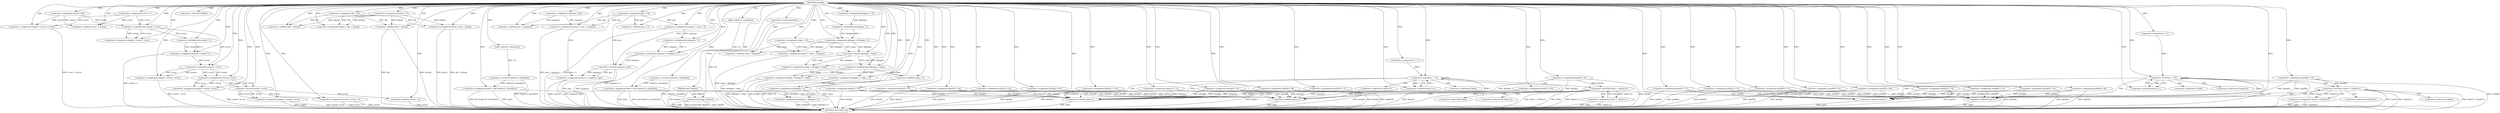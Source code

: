 digraph inzbyllo {  
"5902958103587416548" [label = "(METHOD,inzbyllo)" ]
"5902958103587416868" [label = "(METHOD_RETURN,void)" ]
"5902958103587416549" [label = "(PARAM,char* ftkqrwi)" ]
"5902958103587416552" [label = "(<operator>.assignment,ieurml = 80)" ]
"5902958103587416558" [label = "(<operator>.assignment,xvvwc = 1)" ]
"5902958103587416562" [label = "(<operator>.assignment,mzgouye = 44)" ]
"5902958103587416565" [label = "(<operator>.assignment,nybrf = (int*)calloc(10, sizeof(int)))" ]
"5902958103587416567" [label = "(<operator>.cast,(int*)calloc(10, sizeof(int)))" ]
"5902958103587416569" [label = "(calloc,calloc(10, sizeof(int)))" ]
"5902958103587416571" [label = "(<operator>.sizeOf,sizeof(int))" ]
"5902958103587416575" [label = "(<operator>.assignment,kzfsojx = 72)" ]
"5902958103587416579" [label = "(<operator>.assignment,hkt = 28)" ]
"5902958103587416582" [label = "(<operator>.assignment,mtqpxl = xvvwc + ieurml)" ]
"5902958103587416584" [label = "(<operator>.addition,xvvwc + ieurml)" ]
"5902958103587416588" [label = "(<operator>.assignment,gwr = 38)" ]
"5902958103587416593" [label = "(<operator>.assignment,kfytgqse = 19)" ]
"5902958103587416596" [label = "(<operator>.assignment,kshvq = hkt + kzfsojx)" ]
"5902958103587416598" [label = "(<operator>.addition,hkt + kzfsojx)" ]
"5902958103587416601" [label = "(<operator>.assignment,hhxx = (int*)calloc(12, sizeof(int)))" ]
"5902958103587416603" [label = "(<operator>.cast,(int*)calloc(12, sizeof(int)))" ]
"5902958103587416605" [label = "(calloc,calloc(12, sizeof(int)))" ]
"5902958103587416607" [label = "(<operator>.sizeOf,sizeof(int))" ]
"5902958103587416610" [label = "(<operator>.assignment,vtqea = 10)" ]
"5902958103587416613" [label = "(<operator>.assignment,hhxx[0] = 31)" ]
"5902958103587416620" [label = "(<operator>.assignment,muonco = gwr + mzgouye)" ]
"5902958103587416622" [label = "(<operator>.addition,gwr + mzgouye)" ]
"5902958103587416625" [label = "(<operator>.assignment,nybrf[0] = 15)" ]
"5902958103587416630" [label = "(<operator>.assignment,mtqpxl = ieurml * xvvwc)" ]
"5902958103587416632" [label = "(<operator>.multiplication,ieurml * xvvwc)" ]
"5902958103587416635" [label = "(strcpy,strcpy(clqgy, ftkqrwi))" ]
"5902958103587416638" [label = "(<operator>.assignment,mzgouye = gwr + 6)" ]
"5902958103587416640" [label = "(<operator>.addition,gwr + 6)" ]
"5902958103587416643" [label = "(<operator>.assignment,hhxx[1] = 13)" ]
"5902958103587416648" [label = "(<operator>.assignment,nybrf[1] = 77)" ]
"5902958103587416653" [label = "(<operator>.assignment,ieurml = ieurml * 2)" ]
"5902958103587416655" [label = "(<operator>.multiplication,ieurml * 2)" ]
"5902958103587416658" [label = "(<operator>.assignment,hhxx[2] = 67)" ]
"5902958103587416663" [label = "(<operator>.assignment,mtqpxl = ieurml - xvvwc)" ]
"5902958103587416665" [label = "(<operator>.subtraction,ieurml - xvvwc)" ]
"5902958103587416668" [label = "(<operator>.assignment,mtqpxl = ieurml * xvvwc)" ]
"5902958103587416670" [label = "(<operator>.multiplication,ieurml * xvvwc)" ]
"5902958103587416673" [label = "(<operator>.assignment,kshvq = hkt + kzfsojx)" ]
"5902958103587416675" [label = "(<operator>.addition,hkt + kzfsojx)" ]
"5902958103587416678" [label = "(<operator>.assignment,nybrf[2] = 15)" ]
"5902958103587416683" [label = "(<operator>.assignment,hhxx[3] = 62)" ]
"5902958103587416689" [label = "(<operator>.assignment,nybrf[3] = 86)" ]
"5902958103587416694" [label = "(<operator>.assignment,kfytgqse = kfytgqse * 2)" ]
"5902958103587416696" [label = "(<operator>.multiplication,kfytgqse * 2)" ]
"5902958103587416699" [label = "(<operator>.assignment,hhxx[4] = 92)" ]
"5902958103587416704" [label = "(<operator>.assignment,mzgouye = mzgouye * 2)" ]
"5902958103587416706" [label = "(<operator>.multiplication,mzgouye * 2)" ]
"5902958103587416709" [label = "(<operator>.assignment,hhxx[5] = 40)" ]
"5902958103587416714" [label = "(<operator>.assignment,hhxx[6] = 78)" ]
"5902958103587416719" [label = "(<operator>.assignment,mtqpxl = ieurml / xvvwc)" ]
"5902958103587416721" [label = "(<operator>.division,ieurml / xvvwc)" ]
"5902958103587416724" [label = "(<operator>.assignment,hhxx[7] = 95)" ]
"5902958103587416729" [label = "(<operator>.assignment,ieurml = xvvwc + 6)" ]
"5902958103587416731" [label = "(<operator>.addition,xvvwc + 6)" ]
"5902958103587416734" [label = "(<operator>.assignment,muonco = mzgouye / gwr)" ]
"5902958103587416736" [label = "(<operator>.division,mzgouye / gwr)" ]
"5902958103587416739" [label = "(<operator>.assignment,hhxx[8] = 45)" ]
"5902958103587416744" [label = "(<operator>.assignment,nybrf[4] = 91)" ]
"5902958103587416749" [label = "(<operator>.assignment,hhxx[9] = 80)" ]
"5902958103587416754" [label = "(<operator>.assignment,nybrf[5] = 25)" ]
"5902958103587416759" [label = "(<operator>.assignment,hhxx[10] = 72)" ]
"5902958103587416764" [label = "(<operator>.assignment,hsafpy = vtqea + kfytgqse)" ]
"5902958103587416766" [label = "(<operator>.addition,vtqea + kfytgqse)" ]
"5902958103587416769" [label = "(<operator>.assignment,hsafpy = kfytgqse / vtqea)" ]
"5902958103587416771" [label = "(<operator>.division,kfytgqse / vtqea)" ]
"5902958103587416774" [label = "(<operator>.assignment,hhxx[11] = 18)" ]
"5902958103587416779" [label = "(<operator>.assignment,hsafpy = kfytgqse * vtqea)" ]
"5902958103587416781" [label = "(<operator>.multiplication,kfytgqse * vtqea)" ]
"5902958103587416784" [label = "(<operator>.assignment,kfytgqse = vtqea + 6)" ]
"5902958103587416786" [label = "(<operator>.addition,vtqea + 6)" ]
"5902958103587416789" [label = "(<operator>.assignment,nybrf[6] = 64)" ]
"5902958103587416796" [label = "(<operator>.assignment,i = 1)" ]
"5902958103587416799" [label = "(<operator>.lessThan,i < 12)" ]
"5902958103587416802" [label = "(<operator>.postIncrement,i++)" ]
"5902958103587416806" [label = "(<operator>.lessThan,*hhxx < *(hhxx+i))" ]
"5902958103587416810" [label = "(<operator>.addition,hhxx+i)" ]
"5902958103587416814" [label = "(<operator>.assignment,*hhxx = *(hhxx+i))" ]
"5902958103587416818" [label = "(<operator>.addition,hhxx+i)" ]
"5902958103587416821" [label = "(<operator>.assignment,kfytgqse = kfytgqse * 2)" ]
"5902958103587416823" [label = "(<operator>.multiplication,kfytgqse * 2)" ]
"5902958103587416826" [label = "(<operator>.assignment,nybrf[7] = 78)" ]
"5902958103587416831" [label = "(<operator>.assignment,nybrf[8] = 14)" ]
"5902958103587416836" [label = "(<operator>.assignment,nybrf[9] = 54)" ]
"5902958103587416843" [label = "(<operator>.assignment,i = 1)" ]
"5902958103587416846" [label = "(<operator>.lessThan,i < 10)" ]
"5902958103587416849" [label = "(<operator>.postIncrement,i++)" ]
"5902958103587416853" [label = "(<operator>.lessThan,*nybrf < *(nybrf+i))" ]
"5902958103587416857" [label = "(<operator>.addition,nybrf+i)" ]
"5902958103587416861" [label = "(<operator>.assignment,*nybrf = *(nybrf+i))" ]
"5902958103587416865" [label = "(<operator>.addition,nybrf+i)" ]
"5902958103587416807" [label = "(<operator>.indirection,*hhxx)" ]
"5902958103587416809" [label = "(<operator>.indirection,*(hhxx+i))" ]
"5902958103587416815" [label = "(<operator>.indirection,*hhxx)" ]
"5902958103587416817" [label = "(<operator>.indirection,*(hhxx+i))" ]
"5902958103587416854" [label = "(<operator>.indirection,*nybrf)" ]
"5902958103587416856" [label = "(<operator>.indirection,*(nybrf+i))" ]
"5902958103587416862" [label = "(<operator>.indirection,*nybrf)" ]
"5902958103587416864" [label = "(<operator>.indirection,*(nybrf+i))" ]
  "5902958103587416810" -> "5902958103587416868"  [ label = "DDG: hhxx"] 
  "5902958103587416779" -> "5902958103587416868"  [ label = "DDG: kfytgqse * vtqea"] 
  "5902958103587416836" -> "5902958103587416868"  [ label = "DDG: nybrf[9]"] 
  "5902958103587416754" -> "5902958103587416868"  [ label = "DDG: nybrf[5]"] 
  "5902958103587416635" -> "5902958103587416868"  [ label = "DDG: clqgy"] 
  "5902958103587416814" -> "5902958103587416868"  [ label = "DDG: *hhxx"] 
  "5902958103587416675" -> "5902958103587416868"  [ label = "DDG: hkt"] 
  "5902958103587416658" -> "5902958103587416868"  [ label = "DDG: hhxx[2]"] 
  "5902958103587416744" -> "5902958103587416868"  [ label = "DDG: nybrf[4]"] 
  "5902958103587416678" -> "5902958103587416868"  [ label = "DDG: nybrf[2]"] 
  "5902958103587416764" -> "5902958103587416868"  [ label = "DDG: vtqea + kfytgqse"] 
  "5902958103587416565" -> "5902958103587416868"  [ label = "DDG: (int*)calloc(10, sizeof(int))"] 
  "5902958103587416683" -> "5902958103587416868"  [ label = "DDG: hhxx[3]"] 
  "5902958103587416704" -> "5902958103587416868"  [ label = "DDG: mzgouye * 2"] 
  "5902958103587416734" -> "5902958103587416868"  [ label = "DDG: mzgouye / gwr"] 
  "5902958103587416648" -> "5902958103587416868"  [ label = "DDG: nybrf[1]"] 
  "5902958103587416806" -> "5902958103587416868"  [ label = "DDG: *hhxx < *(hhxx+i)"] 
  "5902958103587416638" -> "5902958103587416868"  [ label = "DDG: gwr + 6"] 
  "5902958103587416689" -> "5902958103587416868"  [ label = "DDG: nybrf[3]"] 
  "5902958103587416729" -> "5902958103587416868"  [ label = "DDG: xvvwc + 6"] 
  "5902958103587416806" -> "5902958103587416868"  [ label = "DDG: *hhxx"] 
  "5902958103587416779" -> "5902958103587416868"  [ label = "DDG: hsafpy"] 
  "5902958103587416719" -> "5902958103587416868"  [ label = "DDG: mtqpxl"] 
  "5902958103587416749" -> "5902958103587416868"  [ label = "DDG: hhxx[9]"] 
  "5902958103587416668" -> "5902958103587416868"  [ label = "DDG: ieurml * xvvwc"] 
  "5902958103587416673" -> "5902958103587416868"  [ label = "DDG: kshvq"] 
  "5902958103587416567" -> "5902958103587416868"  [ label = "DDG: calloc(10, sizeof(int))"] 
  "5902958103587416818" -> "5902958103587416868"  [ label = "DDG: hhxx"] 
  "5902958103587416736" -> "5902958103587416868"  [ label = "DDG: gwr"] 
  "5902958103587416607" -> "5902958103587416868"  [ label = "DDG: int"] 
  "5902958103587416759" -> "5902958103587416868"  [ label = "DDG: hhxx[10]"] 
  "5902958103587416821" -> "5902958103587416868"  [ label = "DDG: kfytgqse"] 
  "5902958103587416734" -> "5902958103587416868"  [ label = "DDG: muonco"] 
  "5902958103587416736" -> "5902958103587416868"  [ label = "DDG: mzgouye"] 
  "5902958103587416714" -> "5902958103587416868"  [ label = "DDG: hhxx[6]"] 
  "5902958103587416673" -> "5902958103587416868"  [ label = "DDG: hkt + kzfsojx"] 
  "5902958103587416699" -> "5902958103587416868"  [ label = "DDG: hhxx[4]"] 
  "5902958103587416643" -> "5902958103587416868"  [ label = "DDG: hhxx[1]"] 
  "5902958103587416731" -> "5902958103587416868"  [ label = "DDG: xvvwc"] 
  "5902958103587416806" -> "5902958103587416868"  [ label = "DDG: *(hhxx+i)"] 
  "5902958103587416786" -> "5902958103587416868"  [ label = "DDG: vtqea"] 
  "5902958103587416603" -> "5902958103587416868"  [ label = "DDG: calloc(12, sizeof(int))"] 
  "5902958103587416821" -> "5902958103587416868"  [ label = "DDG: kfytgqse * 2"] 
  "5902958103587416582" -> "5902958103587416868"  [ label = "DDG: xvvwc + ieurml"] 
  "5902958103587416853" -> "5902958103587416868"  [ label = "DDG: *nybrf"] 
  "5902958103587416831" -> "5902958103587416868"  [ label = "DDG: nybrf[8]"] 
  "5902958103587416663" -> "5902958103587416868"  [ label = "DDG: ieurml - xvvwc"] 
  "5902958103587416826" -> "5902958103587416868"  [ label = "DDG: nybrf[7]"] 
  "5902958103587416620" -> "5902958103587416868"  [ label = "DDG: gwr + mzgouye"] 
  "5902958103587416565" -> "5902958103587416868"  [ label = "DDG: nybrf"] 
  "5902958103587416719" -> "5902958103587416868"  [ label = "DDG: ieurml / xvvwc"] 
  "5902958103587416853" -> "5902958103587416868"  [ label = "DDG: *(nybrf+i)"] 
  "5902958103587416709" -> "5902958103587416868"  [ label = "DDG: hhxx[5]"] 
  "5902958103587416769" -> "5902958103587416868"  [ label = "DDG: kfytgqse / vtqea"] 
  "5902958103587416814" -> "5902958103587416868"  [ label = "DDG: *(hhxx+i)"] 
  "5902958103587416861" -> "5902958103587416868"  [ label = "DDG: *nybrf"] 
  "5902958103587416625" -> "5902958103587416868"  [ label = "DDG: nybrf[0]"] 
  "5902958103587416799" -> "5902958103587416868"  [ label = "DDG: i < 12"] 
  "5902958103587416857" -> "5902958103587416868"  [ label = "DDG: nybrf"] 
  "5902958103587416601" -> "5902958103587416868"  [ label = "DDG: hhxx"] 
  "5902958103587416739" -> "5902958103587416868"  [ label = "DDG: hhxx[8]"] 
  "5902958103587416601" -> "5902958103587416868"  [ label = "DDG: (int*)calloc(12, sizeof(int))"] 
  "5902958103587416846" -> "5902958103587416868"  [ label = "DDG: i"] 
  "5902958103587416653" -> "5902958103587416868"  [ label = "DDG: ieurml * 2"] 
  "5902958103587416549" -> "5902958103587416868"  [ label = "DDG: ftkqrwi"] 
  "5902958103587416724" -> "5902958103587416868"  [ label = "DDG: hhxx[7]"] 
  "5902958103587416846" -> "5902958103587416868"  [ label = "DDG: i < 10"] 
  "5902958103587416635" -> "5902958103587416868"  [ label = "DDG: strcpy(clqgy, ftkqrwi)"] 
  "5902958103587416789" -> "5902958103587416868"  [ label = "DDG: nybrf[6]"] 
  "5902958103587416861" -> "5902958103587416868"  [ label = "DDG: *(nybrf+i)"] 
  "5902958103587416865" -> "5902958103587416868"  [ label = "DDG: nybrf"] 
  "5902958103587416675" -> "5902958103587416868"  [ label = "DDG: kzfsojx"] 
  "5902958103587416729" -> "5902958103587416868"  [ label = "DDG: ieurml"] 
  "5902958103587416853" -> "5902958103587416868"  [ label = "DDG: *nybrf < *(nybrf+i)"] 
  "5902958103587416784" -> "5902958103587416868"  [ label = "DDG: vtqea + 6"] 
  "5902958103587416774" -> "5902958103587416868"  [ label = "DDG: hhxx[11]"] 
  "5902958103587416635" -> "5902958103587416868"  [ label = "DDG: ftkqrwi"] 
  "5902958103587416613" -> "5902958103587416868"  [ label = "DDG: hhxx[0]"] 
  "5902958103587416548" -> "5902958103587416549"  [ label = "DDG: "] 
  "5902958103587416548" -> "5902958103587416552"  [ label = "DDG: "] 
  "5902958103587416548" -> "5902958103587416558"  [ label = "DDG: "] 
  "5902958103587416548" -> "5902958103587416562"  [ label = "DDG: "] 
  "5902958103587416567" -> "5902958103587416565"  [ label = "DDG: calloc(10, sizeof(int))"] 
  "5902958103587416548" -> "5902958103587416565"  [ label = "DDG: "] 
  "5902958103587416569" -> "5902958103587416567"  [ label = "DDG: 10"] 
  "5902958103587416548" -> "5902958103587416569"  [ label = "DDG: "] 
  "5902958103587416548" -> "5902958103587416571"  [ label = "DDG: "] 
  "5902958103587416548" -> "5902958103587416575"  [ label = "DDG: "] 
  "5902958103587416548" -> "5902958103587416579"  [ label = "DDG: "] 
  "5902958103587416558" -> "5902958103587416582"  [ label = "DDG: xvvwc"] 
  "5902958103587416548" -> "5902958103587416582"  [ label = "DDG: "] 
  "5902958103587416552" -> "5902958103587416582"  [ label = "DDG: ieurml"] 
  "5902958103587416558" -> "5902958103587416584"  [ label = "DDG: xvvwc"] 
  "5902958103587416548" -> "5902958103587416584"  [ label = "DDG: "] 
  "5902958103587416552" -> "5902958103587416584"  [ label = "DDG: ieurml"] 
  "5902958103587416548" -> "5902958103587416588"  [ label = "DDG: "] 
  "5902958103587416548" -> "5902958103587416593"  [ label = "DDG: "] 
  "5902958103587416579" -> "5902958103587416596"  [ label = "DDG: hkt"] 
  "5902958103587416548" -> "5902958103587416596"  [ label = "DDG: "] 
  "5902958103587416575" -> "5902958103587416596"  [ label = "DDG: kzfsojx"] 
  "5902958103587416579" -> "5902958103587416598"  [ label = "DDG: hkt"] 
  "5902958103587416548" -> "5902958103587416598"  [ label = "DDG: "] 
  "5902958103587416575" -> "5902958103587416598"  [ label = "DDG: kzfsojx"] 
  "5902958103587416603" -> "5902958103587416601"  [ label = "DDG: calloc(12, sizeof(int))"] 
  "5902958103587416548" -> "5902958103587416601"  [ label = "DDG: "] 
  "5902958103587416605" -> "5902958103587416603"  [ label = "DDG: 12"] 
  "5902958103587416548" -> "5902958103587416605"  [ label = "DDG: "] 
  "5902958103587416548" -> "5902958103587416607"  [ label = "DDG: "] 
  "5902958103587416548" -> "5902958103587416610"  [ label = "DDG: "] 
  "5902958103587416548" -> "5902958103587416613"  [ label = "DDG: "] 
  "5902958103587416588" -> "5902958103587416620"  [ label = "DDG: gwr"] 
  "5902958103587416548" -> "5902958103587416620"  [ label = "DDG: "] 
  "5902958103587416562" -> "5902958103587416620"  [ label = "DDG: mzgouye"] 
  "5902958103587416588" -> "5902958103587416622"  [ label = "DDG: gwr"] 
  "5902958103587416548" -> "5902958103587416622"  [ label = "DDG: "] 
  "5902958103587416562" -> "5902958103587416622"  [ label = "DDG: mzgouye"] 
  "5902958103587416548" -> "5902958103587416625"  [ label = "DDG: "] 
  "5902958103587416632" -> "5902958103587416630"  [ label = "DDG: ieurml"] 
  "5902958103587416632" -> "5902958103587416630"  [ label = "DDG: xvvwc"] 
  "5902958103587416548" -> "5902958103587416630"  [ label = "DDG: "] 
  "5902958103587416548" -> "5902958103587416632"  [ label = "DDG: "] 
  "5902958103587416552" -> "5902958103587416632"  [ label = "DDG: ieurml"] 
  "5902958103587416558" -> "5902958103587416632"  [ label = "DDG: xvvwc"] 
  "5902958103587416548" -> "5902958103587416635"  [ label = "DDG: "] 
  "5902958103587416549" -> "5902958103587416635"  [ label = "DDG: ftkqrwi"] 
  "5902958103587416548" -> "5902958103587416638"  [ label = "DDG: "] 
  "5902958103587416588" -> "5902958103587416638"  [ label = "DDG: gwr"] 
  "5902958103587416548" -> "5902958103587416640"  [ label = "DDG: "] 
  "5902958103587416588" -> "5902958103587416640"  [ label = "DDG: gwr"] 
  "5902958103587416548" -> "5902958103587416643"  [ label = "DDG: "] 
  "5902958103587416548" -> "5902958103587416648"  [ label = "DDG: "] 
  "5902958103587416655" -> "5902958103587416653"  [ label = "DDG: ieurml"] 
  "5902958103587416655" -> "5902958103587416653"  [ label = "DDG: 2"] 
  "5902958103587416548" -> "5902958103587416653"  [ label = "DDG: "] 
  "5902958103587416632" -> "5902958103587416655"  [ label = "DDG: ieurml"] 
  "5902958103587416548" -> "5902958103587416655"  [ label = "DDG: "] 
  "5902958103587416548" -> "5902958103587416658"  [ label = "DDG: "] 
  "5902958103587416665" -> "5902958103587416663"  [ label = "DDG: ieurml"] 
  "5902958103587416665" -> "5902958103587416663"  [ label = "DDG: xvvwc"] 
  "5902958103587416548" -> "5902958103587416663"  [ label = "DDG: "] 
  "5902958103587416653" -> "5902958103587416665"  [ label = "DDG: ieurml"] 
  "5902958103587416548" -> "5902958103587416665"  [ label = "DDG: "] 
  "5902958103587416632" -> "5902958103587416665"  [ label = "DDG: xvvwc"] 
  "5902958103587416670" -> "5902958103587416668"  [ label = "DDG: ieurml"] 
  "5902958103587416670" -> "5902958103587416668"  [ label = "DDG: xvvwc"] 
  "5902958103587416548" -> "5902958103587416668"  [ label = "DDG: "] 
  "5902958103587416665" -> "5902958103587416670"  [ label = "DDG: ieurml"] 
  "5902958103587416548" -> "5902958103587416670"  [ label = "DDG: "] 
  "5902958103587416665" -> "5902958103587416670"  [ label = "DDG: xvvwc"] 
  "5902958103587416548" -> "5902958103587416673"  [ label = "DDG: "] 
  "5902958103587416579" -> "5902958103587416673"  [ label = "DDG: hkt"] 
  "5902958103587416575" -> "5902958103587416673"  [ label = "DDG: kzfsojx"] 
  "5902958103587416548" -> "5902958103587416675"  [ label = "DDG: "] 
  "5902958103587416579" -> "5902958103587416675"  [ label = "DDG: hkt"] 
  "5902958103587416575" -> "5902958103587416675"  [ label = "DDG: kzfsojx"] 
  "5902958103587416548" -> "5902958103587416678"  [ label = "DDG: "] 
  "5902958103587416548" -> "5902958103587416683"  [ label = "DDG: "] 
  "5902958103587416548" -> "5902958103587416689"  [ label = "DDG: "] 
  "5902958103587416696" -> "5902958103587416694"  [ label = "DDG: kfytgqse"] 
  "5902958103587416696" -> "5902958103587416694"  [ label = "DDG: 2"] 
  "5902958103587416548" -> "5902958103587416694"  [ label = "DDG: "] 
  "5902958103587416593" -> "5902958103587416696"  [ label = "DDG: kfytgqse"] 
  "5902958103587416548" -> "5902958103587416696"  [ label = "DDG: "] 
  "5902958103587416548" -> "5902958103587416699"  [ label = "DDG: "] 
  "5902958103587416706" -> "5902958103587416704"  [ label = "DDG: mzgouye"] 
  "5902958103587416706" -> "5902958103587416704"  [ label = "DDG: 2"] 
  "5902958103587416548" -> "5902958103587416704"  [ label = "DDG: "] 
  "5902958103587416638" -> "5902958103587416706"  [ label = "DDG: mzgouye"] 
  "5902958103587416548" -> "5902958103587416706"  [ label = "DDG: "] 
  "5902958103587416548" -> "5902958103587416709"  [ label = "DDG: "] 
  "5902958103587416548" -> "5902958103587416714"  [ label = "DDG: "] 
  "5902958103587416721" -> "5902958103587416719"  [ label = "DDG: ieurml"] 
  "5902958103587416721" -> "5902958103587416719"  [ label = "DDG: xvvwc"] 
  "5902958103587416548" -> "5902958103587416719"  [ label = "DDG: "] 
  "5902958103587416670" -> "5902958103587416721"  [ label = "DDG: ieurml"] 
  "5902958103587416548" -> "5902958103587416721"  [ label = "DDG: "] 
  "5902958103587416670" -> "5902958103587416721"  [ label = "DDG: xvvwc"] 
  "5902958103587416548" -> "5902958103587416724"  [ label = "DDG: "] 
  "5902958103587416721" -> "5902958103587416729"  [ label = "DDG: xvvwc"] 
  "5902958103587416548" -> "5902958103587416729"  [ label = "DDG: "] 
  "5902958103587416721" -> "5902958103587416731"  [ label = "DDG: xvvwc"] 
  "5902958103587416548" -> "5902958103587416731"  [ label = "DDG: "] 
  "5902958103587416736" -> "5902958103587416734"  [ label = "DDG: mzgouye"] 
  "5902958103587416736" -> "5902958103587416734"  [ label = "DDG: gwr"] 
  "5902958103587416548" -> "5902958103587416734"  [ label = "DDG: "] 
  "5902958103587416704" -> "5902958103587416736"  [ label = "DDG: mzgouye"] 
  "5902958103587416548" -> "5902958103587416736"  [ label = "DDG: "] 
  "5902958103587416588" -> "5902958103587416736"  [ label = "DDG: gwr"] 
  "5902958103587416548" -> "5902958103587416739"  [ label = "DDG: "] 
  "5902958103587416548" -> "5902958103587416744"  [ label = "DDG: "] 
  "5902958103587416548" -> "5902958103587416749"  [ label = "DDG: "] 
  "5902958103587416548" -> "5902958103587416754"  [ label = "DDG: "] 
  "5902958103587416548" -> "5902958103587416759"  [ label = "DDG: "] 
  "5902958103587416610" -> "5902958103587416764"  [ label = "DDG: vtqea"] 
  "5902958103587416548" -> "5902958103587416764"  [ label = "DDG: "] 
  "5902958103587416694" -> "5902958103587416764"  [ label = "DDG: kfytgqse"] 
  "5902958103587416610" -> "5902958103587416766"  [ label = "DDG: vtqea"] 
  "5902958103587416548" -> "5902958103587416766"  [ label = "DDG: "] 
  "5902958103587416694" -> "5902958103587416766"  [ label = "DDG: kfytgqse"] 
  "5902958103587416771" -> "5902958103587416769"  [ label = "DDG: kfytgqse"] 
  "5902958103587416771" -> "5902958103587416769"  [ label = "DDG: vtqea"] 
  "5902958103587416548" -> "5902958103587416769"  [ label = "DDG: "] 
  "5902958103587416548" -> "5902958103587416771"  [ label = "DDG: "] 
  "5902958103587416694" -> "5902958103587416771"  [ label = "DDG: kfytgqse"] 
  "5902958103587416610" -> "5902958103587416771"  [ label = "DDG: vtqea"] 
  "5902958103587416548" -> "5902958103587416774"  [ label = "DDG: "] 
  "5902958103587416781" -> "5902958103587416779"  [ label = "DDG: kfytgqse"] 
  "5902958103587416781" -> "5902958103587416779"  [ label = "DDG: vtqea"] 
  "5902958103587416548" -> "5902958103587416779"  [ label = "DDG: "] 
  "5902958103587416771" -> "5902958103587416781"  [ label = "DDG: kfytgqse"] 
  "5902958103587416548" -> "5902958103587416781"  [ label = "DDG: "] 
  "5902958103587416771" -> "5902958103587416781"  [ label = "DDG: vtqea"] 
  "5902958103587416781" -> "5902958103587416784"  [ label = "DDG: vtqea"] 
  "5902958103587416548" -> "5902958103587416784"  [ label = "DDG: "] 
  "5902958103587416781" -> "5902958103587416786"  [ label = "DDG: vtqea"] 
  "5902958103587416548" -> "5902958103587416786"  [ label = "DDG: "] 
  "5902958103587416548" -> "5902958103587416789"  [ label = "DDG: "] 
  "5902958103587416548" -> "5902958103587416796"  [ label = "DDG: "] 
  "5902958103587416796" -> "5902958103587416799"  [ label = "DDG: i"] 
  "5902958103587416802" -> "5902958103587416799"  [ label = "DDG: i"] 
  "5902958103587416548" -> "5902958103587416799"  [ label = "DDG: "] 
  "5902958103587416548" -> "5902958103587416802"  [ label = "DDG: "] 
  "5902958103587416799" -> "5902958103587416802"  [ label = "DDG: i"] 
  "5902958103587416814" -> "5902958103587416806"  [ label = "DDG: *hhxx"] 
  "5902958103587416613" -> "5902958103587416806"  [ label = "DDG: hhxx[0]"] 
  "5902958103587416658" -> "5902958103587416810"  [ label = "DDG: hhxx[2]"] 
  "5902958103587416683" -> "5902958103587416810"  [ label = "DDG: hhxx[3]"] 
  "5902958103587416749" -> "5902958103587416810"  [ label = "DDG: hhxx[9]"] 
  "5902958103587416759" -> "5902958103587416810"  [ label = "DDG: hhxx[10]"] 
  "5902958103587416714" -> "5902958103587416810"  [ label = "DDG: hhxx[6]"] 
  "5902958103587416699" -> "5902958103587416810"  [ label = "DDG: hhxx[4]"] 
  "5902958103587416643" -> "5902958103587416810"  [ label = "DDG: hhxx[1]"] 
  "5902958103587416709" -> "5902958103587416810"  [ label = "DDG: hhxx[5]"] 
  "5902958103587416724" -> "5902958103587416810"  [ label = "DDG: hhxx[7]"] 
  "5902958103587416774" -> "5902958103587416810"  [ label = "DDG: hhxx[11]"] 
  "5902958103587416613" -> "5902958103587416810"  [ label = "DDG: hhxx[0]"] 
  "5902958103587416601" -> "5902958103587416810"  [ label = "DDG: hhxx"] 
  "5902958103587416739" -> "5902958103587416810"  [ label = "DDG: hhxx[8]"] 
  "5902958103587416548" -> "5902958103587416810"  [ label = "DDG: "] 
  "5902958103587416799" -> "5902958103587416810"  [ label = "DDG: i"] 
  "5902958103587416806" -> "5902958103587416814"  [ label = "DDG: *(hhxx+i)"] 
  "5902958103587416658" -> "5902958103587416818"  [ label = "DDG: hhxx[2]"] 
  "5902958103587416683" -> "5902958103587416818"  [ label = "DDG: hhxx[3]"] 
  "5902958103587416749" -> "5902958103587416818"  [ label = "DDG: hhxx[9]"] 
  "5902958103587416759" -> "5902958103587416818"  [ label = "DDG: hhxx[10]"] 
  "5902958103587416714" -> "5902958103587416818"  [ label = "DDG: hhxx[6]"] 
  "5902958103587416699" -> "5902958103587416818"  [ label = "DDG: hhxx[4]"] 
  "5902958103587416643" -> "5902958103587416818"  [ label = "DDG: hhxx[1]"] 
  "5902958103587416709" -> "5902958103587416818"  [ label = "DDG: hhxx[5]"] 
  "5902958103587416739" -> "5902958103587416818"  [ label = "DDG: hhxx[8]"] 
  "5902958103587416724" -> "5902958103587416818"  [ label = "DDG: hhxx[7]"] 
  "5902958103587416774" -> "5902958103587416818"  [ label = "DDG: hhxx[11]"] 
  "5902958103587416613" -> "5902958103587416818"  [ label = "DDG: hhxx[0]"] 
  "5902958103587416548" -> "5902958103587416818"  [ label = "DDG: "] 
  "5902958103587416799" -> "5902958103587416818"  [ label = "DDG: i"] 
  "5902958103587416823" -> "5902958103587416821"  [ label = "DDG: kfytgqse"] 
  "5902958103587416823" -> "5902958103587416821"  [ label = "DDG: 2"] 
  "5902958103587416548" -> "5902958103587416821"  [ label = "DDG: "] 
  "5902958103587416784" -> "5902958103587416823"  [ label = "DDG: kfytgqse"] 
  "5902958103587416548" -> "5902958103587416823"  [ label = "DDG: "] 
  "5902958103587416548" -> "5902958103587416826"  [ label = "DDG: "] 
  "5902958103587416548" -> "5902958103587416831"  [ label = "DDG: "] 
  "5902958103587416548" -> "5902958103587416836"  [ label = "DDG: "] 
  "5902958103587416548" -> "5902958103587416843"  [ label = "DDG: "] 
  "5902958103587416849" -> "5902958103587416846"  [ label = "DDG: i"] 
  "5902958103587416843" -> "5902958103587416846"  [ label = "DDG: i"] 
  "5902958103587416548" -> "5902958103587416846"  [ label = "DDG: "] 
  "5902958103587416548" -> "5902958103587416849"  [ label = "DDG: "] 
  "5902958103587416846" -> "5902958103587416849"  [ label = "DDG: i"] 
  "5902958103587416861" -> "5902958103587416853"  [ label = "DDG: *nybrf"] 
  "5902958103587416625" -> "5902958103587416853"  [ label = "DDG: nybrf[0]"] 
  "5902958103587416648" -> "5902958103587416857"  [ label = "DDG: nybrf[1]"] 
  "5902958103587416689" -> "5902958103587416857"  [ label = "DDG: nybrf[3]"] 
  "5902958103587416831" -> "5902958103587416857"  [ label = "DDG: nybrf[8]"] 
  "5902958103587416625" -> "5902958103587416857"  [ label = "DDG: nybrf[0]"] 
  "5902958103587416836" -> "5902958103587416857"  [ label = "DDG: nybrf[9]"] 
  "5902958103587416754" -> "5902958103587416857"  [ label = "DDG: nybrf[5]"] 
  "5902958103587416744" -> "5902958103587416857"  [ label = "DDG: nybrf[4]"] 
  "5902958103587416678" -> "5902958103587416857"  [ label = "DDG: nybrf[2]"] 
  "5902958103587416826" -> "5902958103587416857"  [ label = "DDG: nybrf[7]"] 
  "5902958103587416565" -> "5902958103587416857"  [ label = "DDG: nybrf"] 
  "5902958103587416789" -> "5902958103587416857"  [ label = "DDG: nybrf[6]"] 
  "5902958103587416548" -> "5902958103587416857"  [ label = "DDG: "] 
  "5902958103587416846" -> "5902958103587416857"  [ label = "DDG: i"] 
  "5902958103587416853" -> "5902958103587416861"  [ label = "DDG: *(nybrf+i)"] 
  "5902958103587416648" -> "5902958103587416865"  [ label = "DDG: nybrf[1]"] 
  "5902958103587416689" -> "5902958103587416865"  [ label = "DDG: nybrf[3]"] 
  "5902958103587416831" -> "5902958103587416865"  [ label = "DDG: nybrf[8]"] 
  "5902958103587416826" -> "5902958103587416865"  [ label = "DDG: nybrf[7]"] 
  "5902958103587416625" -> "5902958103587416865"  [ label = "DDG: nybrf[0]"] 
  "5902958103587416789" -> "5902958103587416865"  [ label = "DDG: nybrf[6]"] 
  "5902958103587416836" -> "5902958103587416865"  [ label = "DDG: nybrf[9]"] 
  "5902958103587416754" -> "5902958103587416865"  [ label = "DDG: nybrf[5]"] 
  "5902958103587416744" -> "5902958103587416865"  [ label = "DDG: nybrf[4]"] 
  "5902958103587416678" -> "5902958103587416865"  [ label = "DDG: nybrf[2]"] 
  "5902958103587416548" -> "5902958103587416865"  [ label = "DDG: "] 
  "5902958103587416846" -> "5902958103587416865"  [ label = "DDG: i"] 
  "5902958103587416799" -> "5902958103587416799"  [ label = "CDG: "] 
  "5902958103587416799" -> "5902958103587416807"  [ label = "CDG: "] 
  "5902958103587416799" -> "5902958103587416802"  [ label = "CDG: "] 
  "5902958103587416799" -> "5902958103587416809"  [ label = "CDG: "] 
  "5902958103587416799" -> "5902958103587416806"  [ label = "CDG: "] 
  "5902958103587416799" -> "5902958103587416810"  [ label = "CDG: "] 
  "5902958103587416806" -> "5902958103587416815"  [ label = "CDG: "] 
  "5902958103587416806" -> "5902958103587416817"  [ label = "CDG: "] 
  "5902958103587416806" -> "5902958103587416814"  [ label = "CDG: "] 
  "5902958103587416806" -> "5902958103587416818"  [ label = "CDG: "] 
  "5902958103587416846" -> "5902958103587416849"  [ label = "CDG: "] 
  "5902958103587416846" -> "5902958103587416846"  [ label = "CDG: "] 
  "5902958103587416846" -> "5902958103587416853"  [ label = "CDG: "] 
  "5902958103587416846" -> "5902958103587416856"  [ label = "CDG: "] 
  "5902958103587416846" -> "5902958103587416857"  [ label = "CDG: "] 
  "5902958103587416846" -> "5902958103587416854"  [ label = "CDG: "] 
  "5902958103587416853" -> "5902958103587416861"  [ label = "CDG: "] 
  "5902958103587416853" -> "5902958103587416864"  [ label = "CDG: "] 
  "5902958103587416853" -> "5902958103587416865"  [ label = "CDG: "] 
  "5902958103587416853" -> "5902958103587416862"  [ label = "CDG: "] 
}
